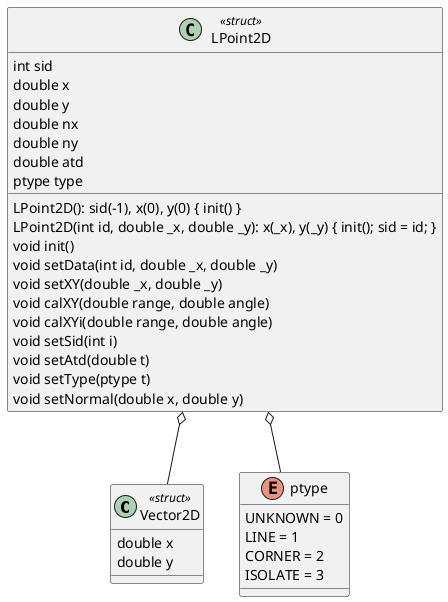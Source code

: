 @startuml

skinparam classAttributeIconSize 0

class Vector2D <<struct>>{
    double x
    double y
}

enum ptype{
    UNKNOWN = 0
    LINE = 1
    CORNER = 2
    ISOLATE = 3
}

class LPoint2D <<struct>>{
    int sid /'scan index'/
    double x /'position x'/
    double y /'position y'/
    double nx /'normal vector'/
    double ny /'normal vector'/
    double atd /'accumulated travel distance'/
    ptype type /'type of point'/

    LPoint2D(): sid(-1), x(0), y(0) { init() }
    LPoint2D(int id, double _x, double _y): x(_x), y(_y) { init(); sid = id; }
    void init()
    void setData(int id, double _x, double _y)
    void setXY(double _x, double _y)
    void calXY(double range, double angle)
    void calXYi(double range, double angle)
    void setSid(int i)
    void setAtd(double t)
    void setType(ptype t)
    void setNormal(double x, double y)
}

LPoint2D o-- ptype
LPoint2D o-- Vector2D

@enduml